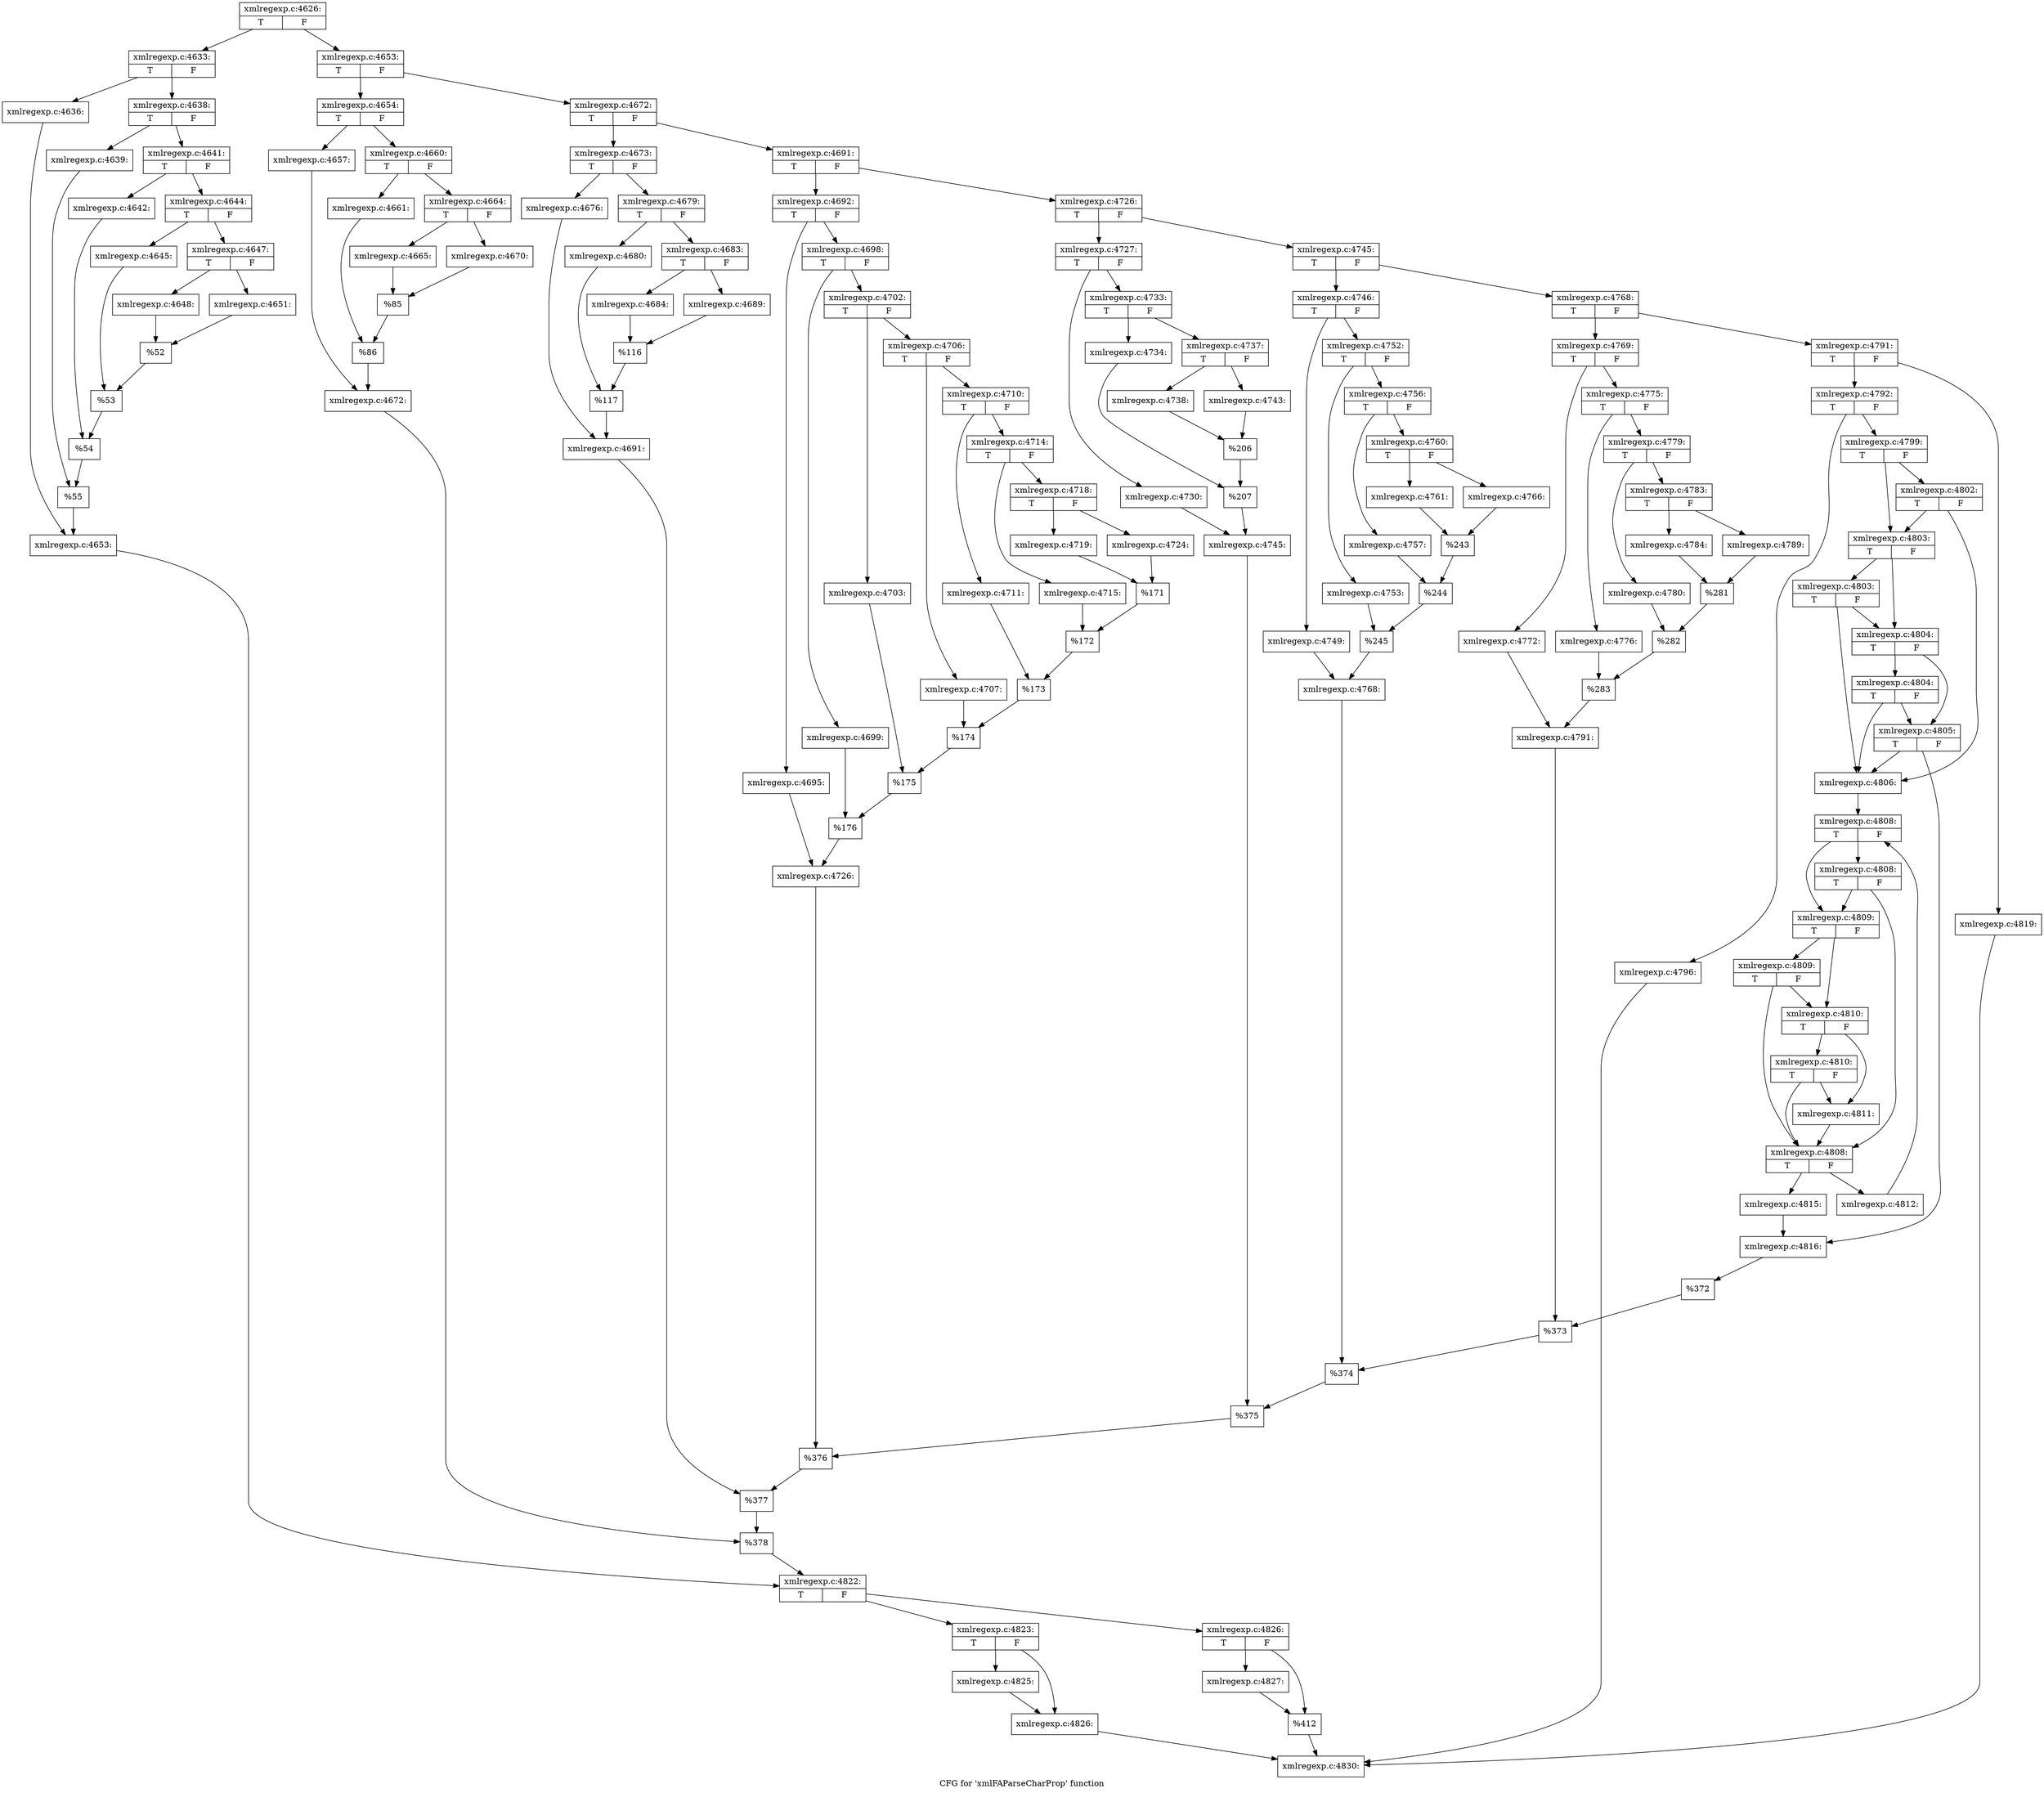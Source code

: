 digraph "CFG for 'xmlFAParseCharProp' function" {
	label="CFG for 'xmlFAParseCharProp' function";

	Node0x4308970 [shape=record,label="{xmlregexp.c:4626:|{<s0>T|<s1>F}}"];
	Node0x4308970 -> Node0x431e220;
	Node0x4308970 -> Node0x431e2c0;
	Node0x431e220 [shape=record,label="{xmlregexp.c:4633:|{<s0>T|<s1>F}}"];
	Node0x431e220 -> Node0x431ec30;
	Node0x431e220 -> Node0x431ecd0;
	Node0x431ec30 [shape=record,label="{xmlregexp.c:4636:}"];
	Node0x431ec30 -> Node0x431ec80;
	Node0x431ecd0 [shape=record,label="{xmlregexp.c:4638:|{<s0>T|<s1>F}}"];
	Node0x431ecd0 -> Node0x431f4a0;
	Node0x431ecd0 -> Node0x431f540;
	Node0x431f4a0 [shape=record,label="{xmlregexp.c:4639:}"];
	Node0x431f4a0 -> Node0x431f4f0;
	Node0x431f540 [shape=record,label="{xmlregexp.c:4641:|{<s0>T|<s1>F}}"];
	Node0x431f540 -> Node0x431fd10;
	Node0x431f540 -> Node0x431fdb0;
	Node0x431fd10 [shape=record,label="{xmlregexp.c:4642:}"];
	Node0x431fd10 -> Node0x431fd60;
	Node0x431fdb0 [shape=record,label="{xmlregexp.c:4644:|{<s0>T|<s1>F}}"];
	Node0x431fdb0 -> Node0x4320580;
	Node0x431fdb0 -> Node0x4320620;
	Node0x4320580 [shape=record,label="{xmlregexp.c:4645:}"];
	Node0x4320580 -> Node0x43205d0;
	Node0x4320620 [shape=record,label="{xmlregexp.c:4647:|{<s0>T|<s1>F}}"];
	Node0x4320620 -> Node0x4320df0;
	Node0x4320620 -> Node0x4320e90;
	Node0x4320df0 [shape=record,label="{xmlregexp.c:4648:}"];
	Node0x4320df0 -> Node0x4320e40;
	Node0x4320e90 [shape=record,label="{xmlregexp.c:4651:}"];
	Node0x4320e90 -> Node0x4320e40;
	Node0x4320e40 [shape=record,label="{%52}"];
	Node0x4320e40 -> Node0x43205d0;
	Node0x43205d0 [shape=record,label="{%53}"];
	Node0x43205d0 -> Node0x431fd60;
	Node0x431fd60 [shape=record,label="{%54}"];
	Node0x431fd60 -> Node0x431f4f0;
	Node0x431f4f0 [shape=record,label="{%55}"];
	Node0x431f4f0 -> Node0x431ec80;
	Node0x431ec80 [shape=record,label="{xmlregexp.c:4653:}"];
	Node0x431ec80 -> Node0x431e270;
	Node0x431e2c0 [shape=record,label="{xmlregexp.c:4653:|{<s0>T|<s1>F}}"];
	Node0x431e2c0 -> Node0x4321bd0;
	Node0x431e2c0 -> Node0x4321c70;
	Node0x4321bd0 [shape=record,label="{xmlregexp.c:4654:|{<s0>T|<s1>F}}"];
	Node0x4321bd0 -> Node0x43225e0;
	Node0x4321bd0 -> Node0x4322680;
	Node0x43225e0 [shape=record,label="{xmlregexp.c:4657:}"];
	Node0x43225e0 -> Node0x4322630;
	Node0x4322680 [shape=record,label="{xmlregexp.c:4660:|{<s0>T|<s1>F}}"];
	Node0x4322680 -> Node0x4322e50;
	Node0x4322680 -> Node0x4322ef0;
	Node0x4322e50 [shape=record,label="{xmlregexp.c:4661:}"];
	Node0x4322e50 -> Node0x4322ea0;
	Node0x4322ef0 [shape=record,label="{xmlregexp.c:4664:|{<s0>T|<s1>F}}"];
	Node0x4322ef0 -> Node0x43236c0;
	Node0x4322ef0 -> Node0x4323760;
	Node0x43236c0 [shape=record,label="{xmlregexp.c:4665:}"];
	Node0x43236c0 -> Node0x4323710;
	Node0x4323760 [shape=record,label="{xmlregexp.c:4670:}"];
	Node0x4323760 -> Node0x4323710;
	Node0x4323710 [shape=record,label="{%85}"];
	Node0x4323710 -> Node0x4322ea0;
	Node0x4322ea0 [shape=record,label="{%86}"];
	Node0x4322ea0 -> Node0x4322630;
	Node0x4322630 [shape=record,label="{xmlregexp.c:4672:}"];
	Node0x4322630 -> Node0x4321c20;
	Node0x4321c70 [shape=record,label="{xmlregexp.c:4672:|{<s0>T|<s1>F}}"];
	Node0x4321c70 -> Node0x4324380;
	Node0x4321c70 -> Node0x4324420;
	Node0x4324380 [shape=record,label="{xmlregexp.c:4673:|{<s0>T|<s1>F}}"];
	Node0x4324380 -> Node0x4324d90;
	Node0x4324380 -> Node0x4324e30;
	Node0x4324d90 [shape=record,label="{xmlregexp.c:4676:}"];
	Node0x4324d90 -> Node0x4324de0;
	Node0x4324e30 [shape=record,label="{xmlregexp.c:4679:|{<s0>T|<s1>F}}"];
	Node0x4324e30 -> Node0x4325600;
	Node0x4324e30 -> Node0x43256a0;
	Node0x4325600 [shape=record,label="{xmlregexp.c:4680:}"];
	Node0x4325600 -> Node0x4325650;
	Node0x43256a0 [shape=record,label="{xmlregexp.c:4683:|{<s0>T|<s1>F}}"];
	Node0x43256a0 -> Node0x4325e70;
	Node0x43256a0 -> Node0x4325f10;
	Node0x4325e70 [shape=record,label="{xmlregexp.c:4684:}"];
	Node0x4325e70 -> Node0x4325ec0;
	Node0x4325f10 [shape=record,label="{xmlregexp.c:4689:}"];
	Node0x4325f10 -> Node0x4325ec0;
	Node0x4325ec0 [shape=record,label="{%116}"];
	Node0x4325ec0 -> Node0x4325650;
	Node0x4325650 [shape=record,label="{%117}"];
	Node0x4325650 -> Node0x4324de0;
	Node0x4324de0 [shape=record,label="{xmlregexp.c:4691:}"];
	Node0x4324de0 -> Node0x43243d0;
	Node0x4324420 [shape=record,label="{xmlregexp.c:4691:|{<s0>T|<s1>F}}"];
	Node0x4324420 -> Node0x4326b30;
	Node0x4324420 -> Node0x4326bd0;
	Node0x4326b30 [shape=record,label="{xmlregexp.c:4692:|{<s0>T|<s1>F}}"];
	Node0x4326b30 -> Node0x4327500;
	Node0x4326b30 -> Node0x43275a0;
	Node0x4327500 [shape=record,label="{xmlregexp.c:4695:}"];
	Node0x4327500 -> Node0x4327550;
	Node0x43275a0 [shape=record,label="{xmlregexp.c:4698:|{<s0>T|<s1>F}}"];
	Node0x43275a0 -> Node0x4327d70;
	Node0x43275a0 -> Node0x4327e10;
	Node0x4327d70 [shape=record,label="{xmlregexp.c:4699:}"];
	Node0x4327d70 -> Node0x4327dc0;
	Node0x4327e10 [shape=record,label="{xmlregexp.c:4702:|{<s0>T|<s1>F}}"];
	Node0x4327e10 -> Node0x43285e0;
	Node0x4327e10 -> Node0x4328680;
	Node0x43285e0 [shape=record,label="{xmlregexp.c:4703:}"];
	Node0x43285e0 -> Node0x4328630;
	Node0x4328680 [shape=record,label="{xmlregexp.c:4706:|{<s0>T|<s1>F}}"];
	Node0x4328680 -> Node0x4328e50;
	Node0x4328680 -> Node0x4328ef0;
	Node0x4328e50 [shape=record,label="{xmlregexp.c:4707:}"];
	Node0x4328e50 -> Node0x4328ea0;
	Node0x4328ef0 [shape=record,label="{xmlregexp.c:4710:|{<s0>T|<s1>F}}"];
	Node0x4328ef0 -> Node0x43296c0;
	Node0x4328ef0 -> Node0x4329760;
	Node0x43296c0 [shape=record,label="{xmlregexp.c:4711:}"];
	Node0x43296c0 -> Node0x4329710;
	Node0x4329760 [shape=record,label="{xmlregexp.c:4714:|{<s0>T|<s1>F}}"];
	Node0x4329760 -> Node0x4329f30;
	Node0x4329760 -> Node0x4329fd0;
	Node0x4329f30 [shape=record,label="{xmlregexp.c:4715:}"];
	Node0x4329f30 -> Node0x4329f80;
	Node0x4329fd0 [shape=record,label="{xmlregexp.c:4718:|{<s0>T|<s1>F}}"];
	Node0x4329fd0 -> Node0x432a7a0;
	Node0x4329fd0 -> Node0x432a840;
	Node0x432a7a0 [shape=record,label="{xmlregexp.c:4719:}"];
	Node0x432a7a0 -> Node0x432a7f0;
	Node0x432a840 [shape=record,label="{xmlregexp.c:4724:}"];
	Node0x432a840 -> Node0x432a7f0;
	Node0x432a7f0 [shape=record,label="{%171}"];
	Node0x432a7f0 -> Node0x4329f80;
	Node0x4329f80 [shape=record,label="{%172}"];
	Node0x4329f80 -> Node0x4329710;
	Node0x4329710 [shape=record,label="{%173}"];
	Node0x4329710 -> Node0x4328ea0;
	Node0x4328ea0 [shape=record,label="{%174}"];
	Node0x4328ea0 -> Node0x4328630;
	Node0x4328630 [shape=record,label="{%175}"];
	Node0x4328630 -> Node0x4327dc0;
	Node0x4327dc0 [shape=record,label="{%176}"];
	Node0x4327dc0 -> Node0x4327550;
	Node0x4327550 [shape=record,label="{xmlregexp.c:4726:}"];
	Node0x4327550 -> Node0x4326b80;
	Node0x4326bd0 [shape=record,label="{xmlregexp.c:4726:|{<s0>T|<s1>F}}"];
	Node0x4326bd0 -> Node0x432b6a0;
	Node0x4326bd0 -> Node0x432b740;
	Node0x432b6a0 [shape=record,label="{xmlregexp.c:4727:|{<s0>T|<s1>F}}"];
	Node0x432b6a0 -> Node0x432c0b0;
	Node0x432b6a0 -> Node0x432c150;
	Node0x432c0b0 [shape=record,label="{xmlregexp.c:4730:}"];
	Node0x432c0b0 -> Node0x432c100;
	Node0x432c150 [shape=record,label="{xmlregexp.c:4733:|{<s0>T|<s1>F}}"];
	Node0x432c150 -> Node0x432c920;
	Node0x432c150 -> Node0x432c9c0;
	Node0x432c920 [shape=record,label="{xmlregexp.c:4734:}"];
	Node0x432c920 -> Node0x432c970;
	Node0x432c9c0 [shape=record,label="{xmlregexp.c:4737:|{<s0>T|<s1>F}}"];
	Node0x432c9c0 -> Node0x432d190;
	Node0x432c9c0 -> Node0x432d230;
	Node0x432d190 [shape=record,label="{xmlregexp.c:4738:}"];
	Node0x432d190 -> Node0x432d1e0;
	Node0x432d230 [shape=record,label="{xmlregexp.c:4743:}"];
	Node0x432d230 -> Node0x432d1e0;
	Node0x432d1e0 [shape=record,label="{%206}"];
	Node0x432d1e0 -> Node0x432c970;
	Node0x432c970 [shape=record,label="{%207}"];
	Node0x432c970 -> Node0x432c100;
	Node0x432c100 [shape=record,label="{xmlregexp.c:4745:}"];
	Node0x432c100 -> Node0x432b6f0;
	Node0x432b740 [shape=record,label="{xmlregexp.c:4745:|{<s0>T|<s1>F}}"];
	Node0x432b740 -> Node0x432de50;
	Node0x432b740 -> Node0x432def0;
	Node0x432de50 [shape=record,label="{xmlregexp.c:4746:|{<s0>T|<s1>F}}"];
	Node0x432de50 -> Node0x432e820;
	Node0x432de50 -> Node0x432e8c0;
	Node0x432e820 [shape=record,label="{xmlregexp.c:4749:}"];
	Node0x432e820 -> Node0x432e870;
	Node0x432e8c0 [shape=record,label="{xmlregexp.c:4752:|{<s0>T|<s1>F}}"];
	Node0x432e8c0 -> Node0x432f090;
	Node0x432e8c0 -> Node0x432f130;
	Node0x432f090 [shape=record,label="{xmlregexp.c:4753:}"];
	Node0x432f090 -> Node0x432f0e0;
	Node0x432f130 [shape=record,label="{xmlregexp.c:4756:|{<s0>T|<s1>F}}"];
	Node0x432f130 -> Node0x432f900;
	Node0x432f130 -> Node0x432f9a0;
	Node0x432f900 [shape=record,label="{xmlregexp.c:4757:}"];
	Node0x432f900 -> Node0x432f950;
	Node0x432f9a0 [shape=record,label="{xmlregexp.c:4760:|{<s0>T|<s1>F}}"];
	Node0x432f9a0 -> Node0x4330170;
	Node0x432f9a0 -> Node0x4330210;
	Node0x4330170 [shape=record,label="{xmlregexp.c:4761:}"];
	Node0x4330170 -> Node0x43301c0;
	Node0x4330210 [shape=record,label="{xmlregexp.c:4766:}"];
	Node0x4330210 -> Node0x43301c0;
	Node0x43301c0 [shape=record,label="{%243}"];
	Node0x43301c0 -> Node0x432f950;
	Node0x432f950 [shape=record,label="{%244}"];
	Node0x432f950 -> Node0x432f0e0;
	Node0x432f0e0 [shape=record,label="{%245}"];
	Node0x432f0e0 -> Node0x432e870;
	Node0x432e870 [shape=record,label="{xmlregexp.c:4768:}"];
	Node0x432e870 -> Node0x432dea0;
	Node0x432def0 [shape=record,label="{xmlregexp.c:4768:|{<s0>T|<s1>F}}"];
	Node0x432def0 -> Node0x4330ec0;
	Node0x432def0 -> Node0x4330f60;
	Node0x4330ec0 [shape=record,label="{xmlregexp.c:4769:|{<s0>T|<s1>F}}"];
	Node0x4330ec0 -> Node0x4331890;
	Node0x4330ec0 -> Node0x4331930;
	Node0x4331890 [shape=record,label="{xmlregexp.c:4772:}"];
	Node0x4331890 -> Node0x43318e0;
	Node0x4331930 [shape=record,label="{xmlregexp.c:4775:|{<s0>T|<s1>F}}"];
	Node0x4331930 -> Node0x4332100;
	Node0x4331930 -> Node0x43321a0;
	Node0x4332100 [shape=record,label="{xmlregexp.c:4776:}"];
	Node0x4332100 -> Node0x4332150;
	Node0x43321a0 [shape=record,label="{xmlregexp.c:4779:|{<s0>T|<s1>F}}"];
	Node0x43321a0 -> Node0x4332970;
	Node0x43321a0 -> Node0x4332a10;
	Node0x4332970 [shape=record,label="{xmlregexp.c:4780:}"];
	Node0x4332970 -> Node0x43329c0;
	Node0x4332a10 [shape=record,label="{xmlregexp.c:4783:|{<s0>T|<s1>F}}"];
	Node0x4332a10 -> Node0x43331e0;
	Node0x4332a10 -> Node0x4333280;
	Node0x43331e0 [shape=record,label="{xmlregexp.c:4784:}"];
	Node0x43331e0 -> Node0x4333230;
	Node0x4333280 [shape=record,label="{xmlregexp.c:4789:}"];
	Node0x4333280 -> Node0x4333230;
	Node0x4333230 [shape=record,label="{%281}"];
	Node0x4333230 -> Node0x43329c0;
	Node0x43329c0 [shape=record,label="{%282}"];
	Node0x43329c0 -> Node0x4332150;
	Node0x4332150 [shape=record,label="{%283}"];
	Node0x4332150 -> Node0x43318e0;
	Node0x43318e0 [shape=record,label="{xmlregexp.c:4791:}"];
	Node0x43318e0 -> Node0x4330f10;
	Node0x4330f60 [shape=record,label="{xmlregexp.c:4791:|{<s0>T|<s1>F}}"];
	Node0x4330f60 -> Node0x4333f30;
	Node0x4330f60 -> Node0x4333fd0;
	Node0x4333f30 [shape=record,label="{xmlregexp.c:4792:|{<s0>T|<s1>F}}"];
	Node0x4333f30 -> Node0x4334bd0;
	Node0x4333f30 -> Node0x4334c20;
	Node0x4334bd0 [shape=record,label="{xmlregexp.c:4796:}"];
	Node0x4334bd0 -> Node0x433ac10;
	Node0x4334c20 [shape=record,label="{xmlregexp.c:4799:|{<s0>T|<s1>F}}"];
	Node0x4334c20 -> Node0x4335f80;
	Node0x4334c20 -> Node0x4335f00;
	Node0x4335f80 [shape=record,label="{xmlregexp.c:4802:|{<s0>T|<s1>F}}"];
	Node0x4335f80 -> Node0x4335d60;
	Node0x4335f80 -> Node0x4335f00;
	Node0x4335f00 [shape=record,label="{xmlregexp.c:4803:|{<s0>T|<s1>F}}"];
	Node0x4335f00 -> Node0x43364a0;
	Node0x4335f00 -> Node0x4335e80;
	Node0x43364a0 [shape=record,label="{xmlregexp.c:4803:|{<s0>T|<s1>F}}"];
	Node0x43364a0 -> Node0x4335d60;
	Node0x43364a0 -> Node0x4335e80;
	Node0x4335e80 [shape=record,label="{xmlregexp.c:4804:|{<s0>T|<s1>F}}"];
	Node0x4335e80 -> Node0x4336960;
	Node0x4335e80 -> Node0x4335e00;
	Node0x4336960 [shape=record,label="{xmlregexp.c:4804:|{<s0>T|<s1>F}}"];
	Node0x4336960 -> Node0x4335d60;
	Node0x4336960 -> Node0x4335e00;
	Node0x4335e00 [shape=record,label="{xmlregexp.c:4805:|{<s0>T|<s1>F}}"];
	Node0x4335e00 -> Node0x4335d60;
	Node0x4335e00 -> Node0x4335db0;
	Node0x4335d60 [shape=record,label="{xmlregexp.c:4806:}"];
	Node0x4335d60 -> Node0x4337670;
	Node0x4337670 [shape=record,label="{xmlregexp.c:4808:|{<s0>T|<s1>F}}"];
	Node0x4337670 -> Node0x4337ab0;
	Node0x4337670 -> Node0x4337a30;
	Node0x4337ab0 [shape=record,label="{xmlregexp.c:4808:|{<s0>T|<s1>F}}"];
	Node0x4337ab0 -> Node0x4337910;
	Node0x4337ab0 -> Node0x4337a30;
	Node0x4337a30 [shape=record,label="{xmlregexp.c:4809:|{<s0>T|<s1>F}}"];
	Node0x4337a30 -> Node0x4337e90;
	Node0x4337a30 -> Node0x43379b0;
	Node0x4337e90 [shape=record,label="{xmlregexp.c:4809:|{<s0>T|<s1>F}}"];
	Node0x4337e90 -> Node0x4337910;
	Node0x4337e90 -> Node0x43379b0;
	Node0x43379b0 [shape=record,label="{xmlregexp.c:4810:|{<s0>T|<s1>F}}"];
	Node0x43379b0 -> Node0x4338310;
	Node0x43379b0 -> Node0x4337960;
	Node0x4338310 [shape=record,label="{xmlregexp.c:4810:|{<s0>T|<s1>F}}"];
	Node0x4338310 -> Node0x4337910;
	Node0x4338310 -> Node0x4337960;
	Node0x4337960 [shape=record,label="{xmlregexp.c:4811:}"];
	Node0x4337960 -> Node0x4337910;
	Node0x4337910 [shape=record,label="{xmlregexp.c:4808:|{<s0>T|<s1>F}}"];
	Node0x4337910 -> Node0x4338790;
	Node0x4337910 -> Node0x4337890;
	Node0x4338790 [shape=record,label="{xmlregexp.c:4812:}"];
	Node0x4338790 -> Node0x4337670;
	Node0x4337890 [shape=record,label="{xmlregexp.c:4815:}"];
	Node0x4337890 -> Node0x4335db0;
	Node0x4335db0 [shape=record,label="{xmlregexp.c:4816:}"];
	Node0x4335db0 -> Node0x4333f80;
	Node0x4333fd0 [shape=record,label="{xmlregexp.c:4819:}"];
	Node0x4333fd0 -> Node0x433ac10;
	Node0x4333f80 [shape=record,label="{%372}"];
	Node0x4333f80 -> Node0x4330f10;
	Node0x4330f10 [shape=record,label="{%373}"];
	Node0x4330f10 -> Node0x432dea0;
	Node0x432dea0 [shape=record,label="{%374}"];
	Node0x432dea0 -> Node0x432b6f0;
	Node0x432b6f0 [shape=record,label="{%375}"];
	Node0x432b6f0 -> Node0x4326b80;
	Node0x4326b80 [shape=record,label="{%376}"];
	Node0x4326b80 -> Node0x43243d0;
	Node0x43243d0 [shape=record,label="{%377}"];
	Node0x43243d0 -> Node0x4321c20;
	Node0x4321c20 [shape=record,label="{%378}"];
	Node0x4321c20 -> Node0x431e270;
	Node0x431e270 [shape=record,label="{xmlregexp.c:4822:|{<s0>T|<s1>F}}"];
	Node0x431e270 -> Node0x4339da0;
	Node0x431e270 -> Node0x433ac60;
	Node0x4339da0 [shape=record,label="{xmlregexp.c:4823:|{<s0>T|<s1>F}}"];
	Node0x4339da0 -> Node0x433b470;
	Node0x4339da0 -> Node0x433b4c0;
	Node0x433b470 [shape=record,label="{xmlregexp.c:4825:}"];
	Node0x433b470 -> Node0x433b4c0;
	Node0x433b4c0 [shape=record,label="{xmlregexp.c:4826:}"];
	Node0x433b4c0 -> Node0x433ac10;
	Node0x433ac60 [shape=record,label="{xmlregexp.c:4826:|{<s0>T|<s1>F}}"];
	Node0x433ac60 -> Node0x433bdc0;
	Node0x433ac60 -> Node0x433be10;
	Node0x433bdc0 [shape=record,label="{xmlregexp.c:4827:}"];
	Node0x433bdc0 -> Node0x433be10;
	Node0x433be10 [shape=record,label="{%412}"];
	Node0x433be10 -> Node0x433ac10;
	Node0x433ac10 [shape=record,label="{xmlregexp.c:4830:}"];
}
